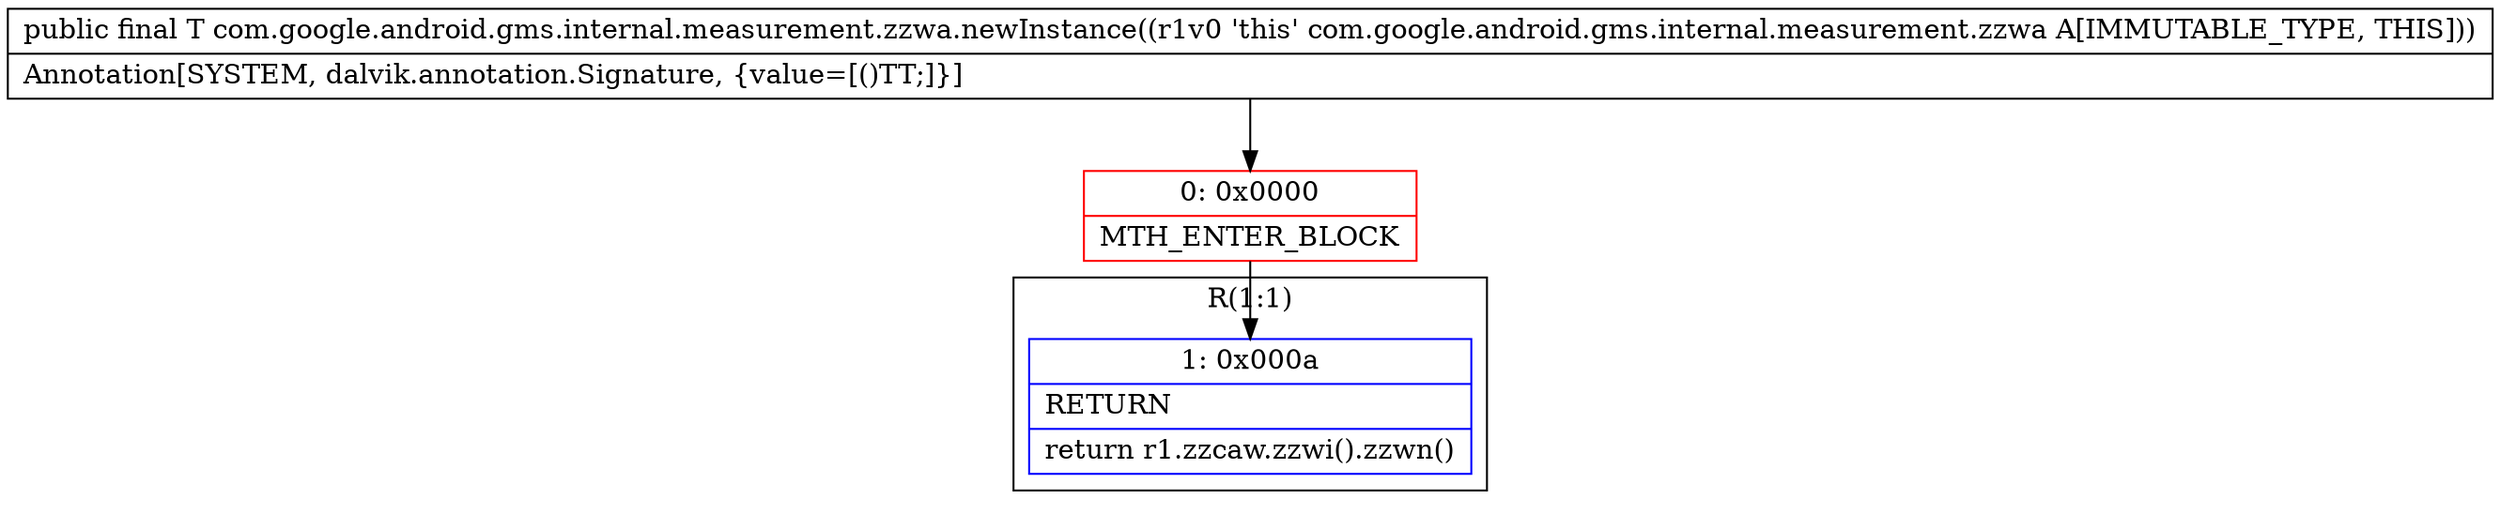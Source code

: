 digraph "CFG forcom.google.android.gms.internal.measurement.zzwa.newInstance()Ljava\/lang\/Object;" {
subgraph cluster_Region_161083847 {
label = "R(1:1)";
node [shape=record,color=blue];
Node_1 [shape=record,label="{1\:\ 0x000a|RETURN\l|return r1.zzcaw.zzwi().zzwn()\l}"];
}
Node_0 [shape=record,color=red,label="{0\:\ 0x0000|MTH_ENTER_BLOCK\l}"];
MethodNode[shape=record,label="{public final T com.google.android.gms.internal.measurement.zzwa.newInstance((r1v0 'this' com.google.android.gms.internal.measurement.zzwa A[IMMUTABLE_TYPE, THIS]))  | Annotation[SYSTEM, dalvik.annotation.Signature, \{value=[()TT;]\}]\l}"];
MethodNode -> Node_0;
Node_0 -> Node_1;
}

